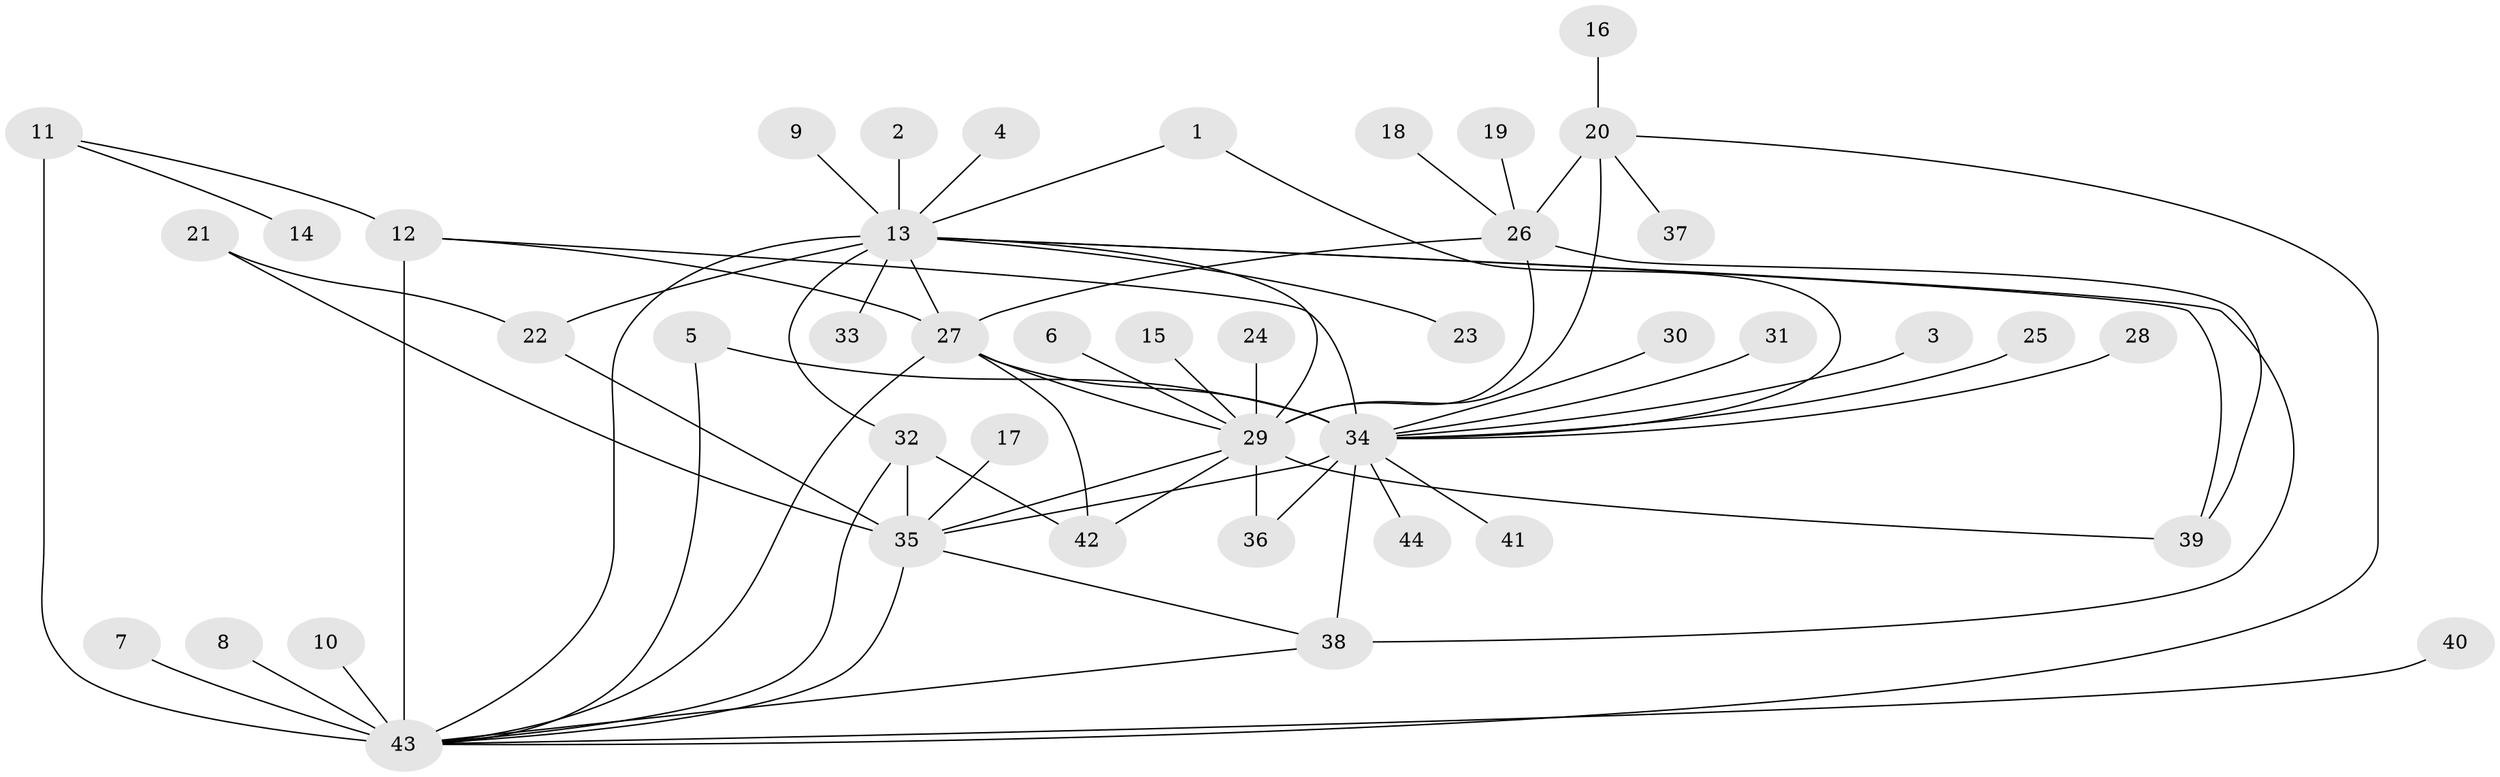 // original degree distribution, {11: 0.0273972602739726, 7: 0.0410958904109589, 12: 0.0273972602739726, 10: 0.0273972602739726, 9: 0.04794520547945205, 8: 0.04794520547945205, 14: 0.0136986301369863, 15: 0.00684931506849315, 1: 0.5547945205479452, 2: 0.14383561643835616, 5: 0.00684931506849315, 4: 0.0136986301369863, 3: 0.0410958904109589}
// Generated by graph-tools (version 1.1) at 2025/37/03/04/25 23:37:39]
// undirected, 44 vertices, 67 edges
graph export_dot {
  node [color=gray90,style=filled];
  1;
  2;
  3;
  4;
  5;
  6;
  7;
  8;
  9;
  10;
  11;
  12;
  13;
  14;
  15;
  16;
  17;
  18;
  19;
  20;
  21;
  22;
  23;
  24;
  25;
  26;
  27;
  28;
  29;
  30;
  31;
  32;
  33;
  34;
  35;
  36;
  37;
  38;
  39;
  40;
  41;
  42;
  43;
  44;
  1 -- 13 [weight=1.0];
  1 -- 34 [weight=1.0];
  2 -- 13 [weight=1.0];
  3 -- 34 [weight=1.0];
  4 -- 13 [weight=1.0];
  5 -- 34 [weight=1.0];
  5 -- 43 [weight=1.0];
  6 -- 29 [weight=1.0];
  7 -- 43 [weight=1.0];
  8 -- 43 [weight=1.0];
  9 -- 13 [weight=1.0];
  10 -- 43 [weight=1.0];
  11 -- 12 [weight=1.0];
  11 -- 14 [weight=1.0];
  11 -- 43 [weight=5.0];
  12 -- 27 [weight=1.0];
  12 -- 34 [weight=1.0];
  12 -- 43 [weight=5.0];
  13 -- 22 [weight=6.0];
  13 -- 23 [weight=1.0];
  13 -- 27 [weight=1.0];
  13 -- 29 [weight=1.0];
  13 -- 32 [weight=1.0];
  13 -- 33 [weight=1.0];
  13 -- 38 [weight=2.0];
  13 -- 39 [weight=3.0];
  13 -- 43 [weight=1.0];
  15 -- 29 [weight=1.0];
  16 -- 20 [weight=1.0];
  17 -- 35 [weight=1.0];
  18 -- 26 [weight=1.0];
  19 -- 26 [weight=1.0];
  20 -- 26 [weight=4.0];
  20 -- 29 [weight=8.0];
  20 -- 37 [weight=1.0];
  20 -- 43 [weight=1.0];
  21 -- 22 [weight=1.0];
  21 -- 35 [weight=1.0];
  22 -- 35 [weight=1.0];
  24 -- 29 [weight=1.0];
  25 -- 34 [weight=1.0];
  26 -- 27 [weight=1.0];
  26 -- 29 [weight=2.0];
  26 -- 39 [weight=1.0];
  27 -- 29 [weight=1.0];
  27 -- 34 [weight=10.0];
  27 -- 42 [weight=1.0];
  27 -- 43 [weight=1.0];
  28 -- 34 [weight=1.0];
  29 -- 35 [weight=1.0];
  29 -- 36 [weight=1.0];
  29 -- 39 [weight=1.0];
  29 -- 42 [weight=1.0];
  30 -- 34 [weight=1.0];
  31 -- 34 [weight=1.0];
  32 -- 35 [weight=10.0];
  32 -- 42 [weight=1.0];
  32 -- 43 [weight=1.0];
  34 -- 35 [weight=1.0];
  34 -- 36 [weight=1.0];
  34 -- 38 [weight=1.0];
  34 -- 41 [weight=1.0];
  34 -- 44 [weight=1.0];
  35 -- 38 [weight=1.0];
  35 -- 43 [weight=1.0];
  38 -- 43 [weight=1.0];
  40 -- 43 [weight=1.0];
}

